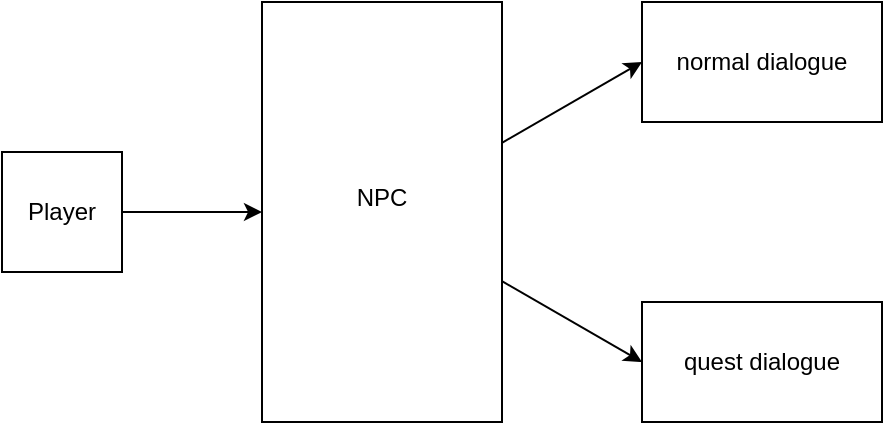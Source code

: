 <mxfile>
    <diagram id="QXVVjGdyrSrTUCzVl0Ha" name="Page-1">
        <mxGraphModel dx="623" dy="637" grid="1" gridSize="10" guides="1" tooltips="1" connect="1" arrows="1" fold="1" page="1" pageScale="1" pageWidth="850" pageHeight="1100" math="0" shadow="0">
            <root>
                <mxCell id="0"/>
                <mxCell id="1" parent="0"/>
                <mxCell id="7" style="edgeStyle=none;html=1;entryX=0;entryY=0.5;entryDx=0;entryDy=0;" edge="1" parent="1" source="3" target="4">
                    <mxGeometry relative="1" as="geometry"/>
                </mxCell>
                <mxCell id="3" value="Player" style="whiteSpace=wrap;html=1;" vertex="1" parent="1">
                    <mxGeometry x="220" y="230" width="60" height="60" as="geometry"/>
                </mxCell>
                <mxCell id="8" style="edgeStyle=none;html=1;entryX=0;entryY=0.5;entryDx=0;entryDy=0;" edge="1" parent="1" source="4" target="5">
                    <mxGeometry relative="1" as="geometry"/>
                </mxCell>
                <mxCell id="9" style="edgeStyle=none;html=1;entryX=0;entryY=0.5;entryDx=0;entryDy=0;" edge="1" parent="1" source="4" target="6">
                    <mxGeometry relative="1" as="geometry"/>
                </mxCell>
                <mxCell id="4" value="NPC&lt;div&gt;&lt;br&gt;&lt;/div&gt;" style="whiteSpace=wrap;html=1;" vertex="1" parent="1">
                    <mxGeometry x="350" y="155" width="120" height="210" as="geometry"/>
                </mxCell>
                <mxCell id="5" value="normal dialogue" style="whiteSpace=wrap;html=1;" vertex="1" parent="1">
                    <mxGeometry x="540" y="155" width="120" height="60" as="geometry"/>
                </mxCell>
                <mxCell id="6" value="quest dialogue" style="whiteSpace=wrap;html=1;" vertex="1" parent="1">
                    <mxGeometry x="540" y="305" width="120" height="60" as="geometry"/>
                </mxCell>
            </root>
        </mxGraphModel>
    </diagram>
</mxfile>